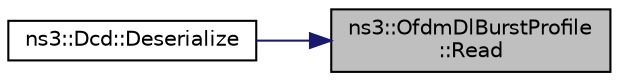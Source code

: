 digraph "ns3::OfdmDlBurstProfile::Read"
{
 // LATEX_PDF_SIZE
  edge [fontname="Helvetica",fontsize="10",labelfontname="Helvetica",labelfontsize="10"];
  node [fontname="Helvetica",fontsize="10",shape=record];
  rankdir="RL";
  Node1 [label="ns3::OfdmDlBurstProfile\l::Read",height=0.2,width=0.4,color="black", fillcolor="grey75", style="filled", fontcolor="black",tooltip="Read item."];
  Node1 -> Node2 [dir="back",color="midnightblue",fontsize="10",style="solid",fontname="Helvetica"];
  Node2 [label="ns3::Dcd::Deserialize",height=0.2,width=0.4,color="black", fillcolor="white", style="filled",URL="$classns3_1_1_dcd.html#aa33549d7776c9d6e07cd8f02602db408",tooltip=" "];
}
